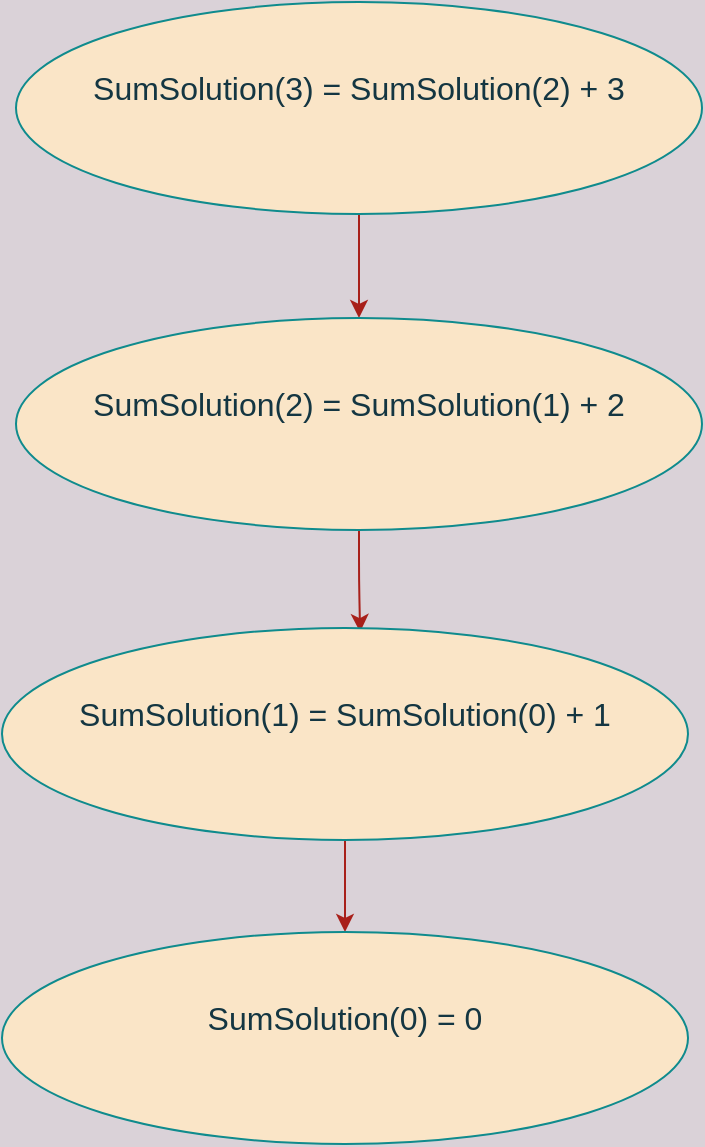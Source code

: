 <mxfile version="15.1.3" type="device"><diagram id="TPzEQeCpgvUgXhpSFs6S" name="第 1 页"><mxGraphModel dx="946" dy="691" grid="0" gridSize="10" guides="1" tooltips="1" connect="1" arrows="1" fold="1" page="0" pageScale="1" pageWidth="827" pageHeight="1169" background="#DAD2D8" math="0" shadow="0"><root><mxCell id="0"/><mxCell id="1" parent="0"/><mxCell id="xrjikwBMyJLtJpELmJ-R-5" style="edgeStyle=orthogonalEdgeStyle;curved=0;rounded=1;sketch=0;orthogonalLoop=1;jettySize=auto;html=1;fontColor=#143642;strokeColor=#A8201A;fillColor=#FAE5C7;" edge="1" parent="1" source="xrjikwBMyJLtJpELmJ-R-2" target="xrjikwBMyJLtJpELmJ-R-4"><mxGeometry relative="1" as="geometry"/></mxCell><mxCell id="xrjikwBMyJLtJpELmJ-R-2" value="&lt;font style=&quot;font-size: 16px&quot;&gt;SumSolution(3) = SumSolution(2) + 3&lt;br&gt;&amp;nbsp;&lt;/font&gt;" style="ellipse;whiteSpace=wrap;html=1;rounded=0;sketch=0;fontColor=#143642;strokeColor=#0F8B8D;fillColor=#FAE5C7;" vertex="1" parent="1"><mxGeometry x="220" y="99" width="343" height="106" as="geometry"/></mxCell><mxCell id="xrjikwBMyJLtJpELmJ-R-7" style="edgeStyle=orthogonalEdgeStyle;curved=0;rounded=1;sketch=0;orthogonalLoop=1;jettySize=auto;html=1;entryX=0.522;entryY=0.019;entryDx=0;entryDy=0;entryPerimeter=0;fontColor=#143642;strokeColor=#A8201A;fillColor=#FAE5C7;" edge="1" parent="1" source="xrjikwBMyJLtJpELmJ-R-4" target="xrjikwBMyJLtJpELmJ-R-6"><mxGeometry relative="1" as="geometry"/></mxCell><mxCell id="xrjikwBMyJLtJpELmJ-R-4" value="&lt;font style=&quot;font-size: 16px&quot;&gt;SumSolution(2) = SumSolution(1) + 2&lt;br&gt;&amp;nbsp;&lt;/font&gt;" style="ellipse;whiteSpace=wrap;html=1;rounded=0;sketch=0;fontColor=#143642;strokeColor=#0F8B8D;fillColor=#FAE5C7;" vertex="1" parent="1"><mxGeometry x="220" y="257" width="343" height="106" as="geometry"/></mxCell><mxCell id="xrjikwBMyJLtJpELmJ-R-9" style="edgeStyle=orthogonalEdgeStyle;curved=0;rounded=1;sketch=0;orthogonalLoop=1;jettySize=auto;html=1;entryX=0.5;entryY=0;entryDx=0;entryDy=0;fontColor=#143642;strokeColor=#A8201A;fillColor=#FAE5C7;" edge="1" parent="1" source="xrjikwBMyJLtJpELmJ-R-6" target="xrjikwBMyJLtJpELmJ-R-8"><mxGeometry relative="1" as="geometry"/></mxCell><mxCell id="xrjikwBMyJLtJpELmJ-R-6" value="&lt;font style=&quot;font-size: 16px&quot;&gt;SumSolution(1) = SumSolution(0) + 1&lt;br&gt;&amp;nbsp;&lt;/font&gt;" style="ellipse;whiteSpace=wrap;html=1;rounded=0;sketch=0;fontColor=#143642;strokeColor=#0F8B8D;fillColor=#FAE5C7;" vertex="1" parent="1"><mxGeometry x="213" y="412" width="343" height="106" as="geometry"/></mxCell><mxCell id="xrjikwBMyJLtJpELmJ-R-8" value="&lt;font style=&quot;font-size: 16px&quot;&gt;SumSolution(0) = 0&lt;br&gt;&amp;nbsp;&lt;/font&gt;" style="ellipse;whiteSpace=wrap;html=1;rounded=0;sketch=0;fontColor=#143642;strokeColor=#0F8B8D;fillColor=#FAE5C7;" vertex="1" parent="1"><mxGeometry x="213" y="564" width="343" height="106" as="geometry"/></mxCell></root></mxGraphModel></diagram></mxfile>